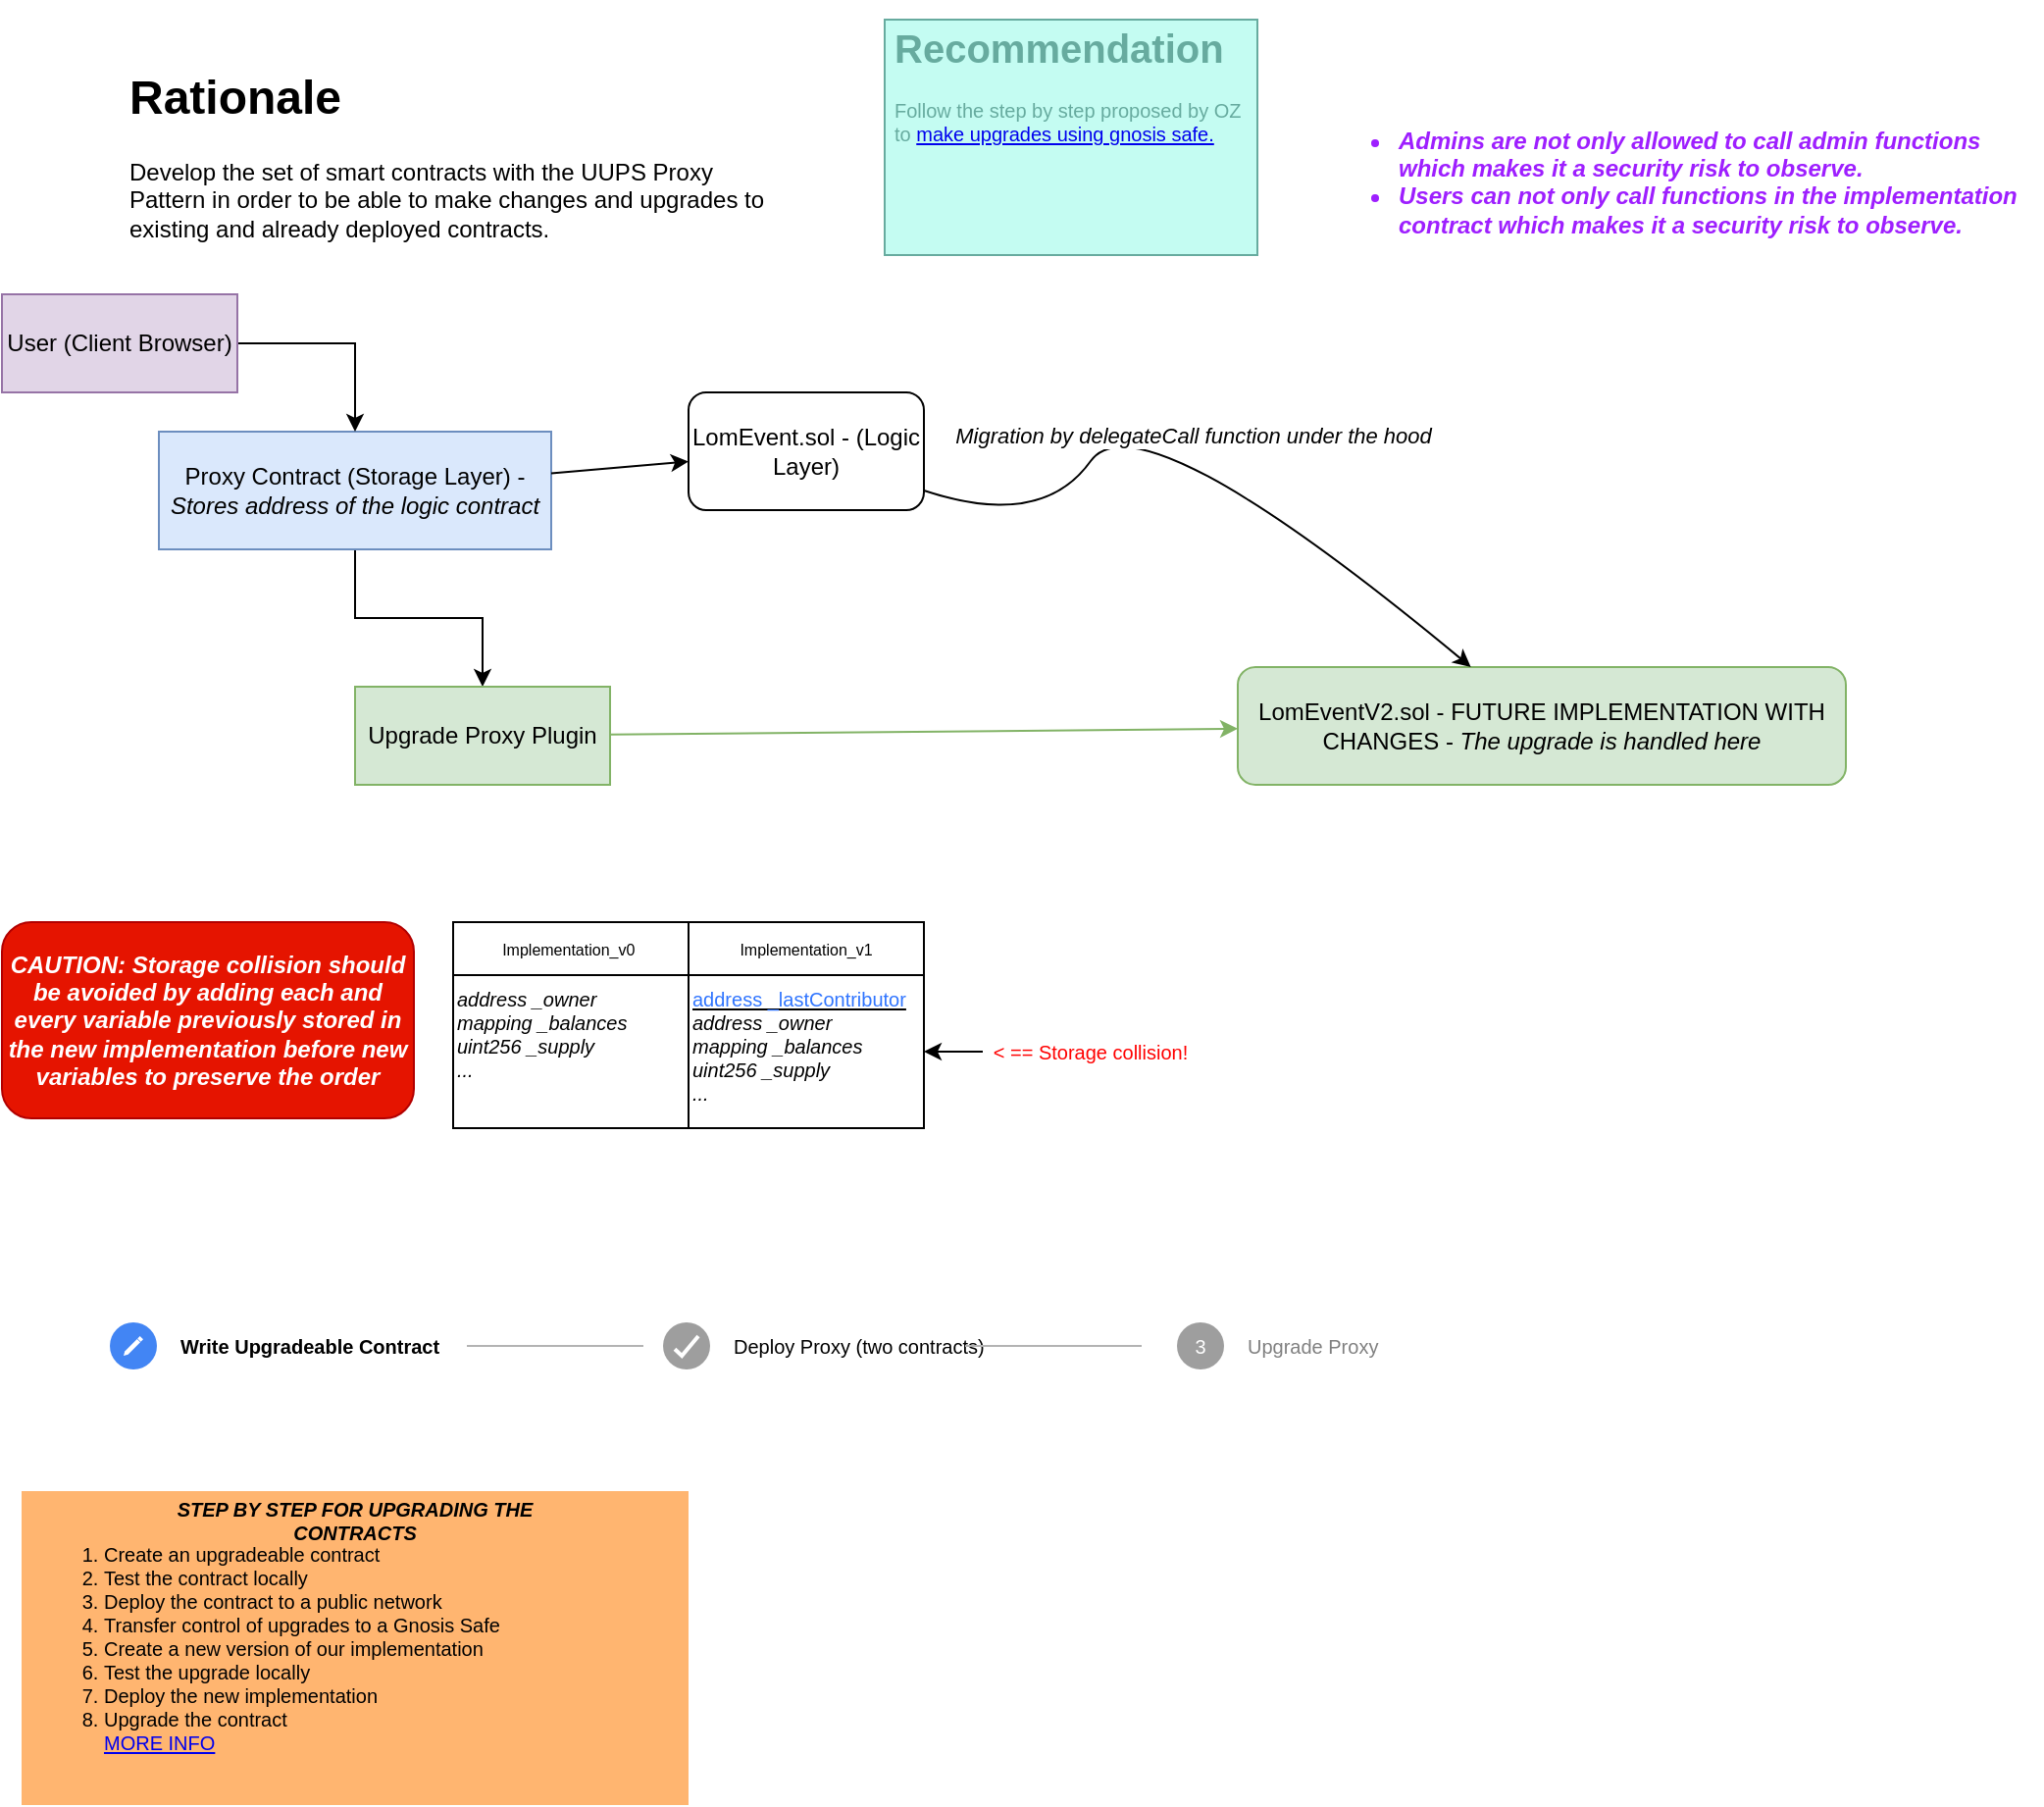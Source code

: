 <mxfile version="16.6.2" type="github">
  <diagram id="e8jkFNF5Zg61WflTOzRj" name="Page-1">
    <mxGraphModel dx="786" dy="713" grid="1" gridSize="10" guides="1" tooltips="1" connect="1" arrows="1" fold="1" page="1" pageScale="1" pageWidth="827" pageHeight="1169" math="0" shadow="0">
      <root>
        <mxCell id="0" />
        <mxCell id="1" parent="0" />
        <mxCell id="kIaiU6BiIj92qUV8aG6d-1" value="LomEvent.sol - (Logic Layer)" style="rounded=1;whiteSpace=wrap;html=1;" parent="1" vertex="1">
          <mxGeometry x="380" y="200" width="120" height="60" as="geometry" />
        </mxCell>
        <mxCell id="kIaiU6BiIj92qUV8aG6d-2" value="&lt;h1&gt;Rationale&lt;/h1&gt;&lt;p&gt;Develop the set of smart contracts with the UUPS Proxy Pattern in order to be able to make changes and upgrades to existing and already deployed contracts.&lt;/p&gt;" style="text;html=1;strokeColor=none;fillColor=none;spacing=5;spacingTop=-20;whiteSpace=wrap;overflow=hidden;rounded=0;" parent="1" vertex="1">
          <mxGeometry x="90" y="30" width="340" height="120" as="geometry" />
        </mxCell>
        <mxCell id="0eufFFK7EkwMoYL5c9lA-9" style="edgeStyle=orthogonalEdgeStyle;rounded=0;orthogonalLoop=1;jettySize=auto;html=1;exitX=0.5;exitY=1;exitDx=0;exitDy=0;" parent="1" source="kIaiU6BiIj92qUV8aG6d-3" target="0eufFFK7EkwMoYL5c9lA-6" edge="1">
          <mxGeometry relative="1" as="geometry" />
        </mxCell>
        <mxCell id="kIaiU6BiIj92qUV8aG6d-3" value="Proxy Contract (Storage Layer) - &lt;i&gt;Stores address of the logic contract&lt;/i&gt;" style="text;html=1;strokeColor=#6c8ebf;fillColor=#dae8fc;align=center;verticalAlign=middle;whiteSpace=wrap;rounded=0;" parent="1" vertex="1">
          <mxGeometry x="110" y="220" width="200" height="60" as="geometry" />
        </mxCell>
        <mxCell id="kIaiU6BiIj92qUV8aG6d-5" value="&lt;ul&gt;&lt;li&gt;&lt;span style=&quot;font-style: italic ; text-align: center&quot;&gt;Admins are not only allowed to call admin functions which makes it a security risk to observe.&lt;/span&gt;&lt;br&gt;&lt;/li&gt;&lt;li&gt;&lt;i&gt;Users can not only call functions in the implementation contract which makes it a security risk to observe.&lt;/i&gt;&lt;/li&gt;&lt;/ul&gt;" style="text;strokeColor=none;fillColor=none;html=1;whiteSpace=wrap;verticalAlign=middle;overflow=hidden;fontColor=#9E1FFF;fontStyle=1" parent="1" vertex="1">
          <mxGeometry x="700" y="50" width="370" height="80" as="geometry" />
        </mxCell>
        <mxCell id="0eufFFK7EkwMoYL5c9lA-1" value="LomEventV2.sol - FUTURE IMPLEMENTATION WITH CHANGES - &lt;i&gt;The upgrade is handled here&lt;/i&gt;" style="rounded=1;whiteSpace=wrap;html=1;fillColor=#d5e8d4;strokeColor=#82b366;" parent="1" vertex="1">
          <mxGeometry x="660" y="340" width="310" height="60" as="geometry" />
        </mxCell>
        <mxCell id="0eufFFK7EkwMoYL5c9lA-2" value="" style="endArrow=classic;html=1;rounded=0;" parent="1" source="kIaiU6BiIj92qUV8aG6d-3" target="kIaiU6BiIj92qUV8aG6d-1" edge="1">
          <mxGeometry width="50" height="50" relative="1" as="geometry">
            <mxPoint x="380" y="320" as="sourcePoint" />
            <mxPoint x="430" y="270" as="targetPoint" />
          </mxGeometry>
        </mxCell>
        <mxCell id="0eufFFK7EkwMoYL5c9lA-3" value="" style="endArrow=classic;html=1;rounded=0;fillColor=#d5e8d4;strokeColor=#82b366;" parent="1" source="0eufFFK7EkwMoYL5c9lA-6" target="0eufFFK7EkwMoYL5c9lA-1" edge="1">
          <mxGeometry width="50" height="50" relative="1" as="geometry">
            <mxPoint x="320" y="262.5" as="sourcePoint" />
            <mxPoint x="530" y="245" as="targetPoint" />
          </mxGeometry>
        </mxCell>
        <mxCell id="0eufFFK7EkwMoYL5c9lA-6" value="Upgrade Proxy Plugin" style="text;html=1;strokeColor=#82b366;fillColor=#d5e8d4;align=center;verticalAlign=middle;whiteSpace=wrap;rounded=0;" parent="1" vertex="1">
          <mxGeometry x="210" y="350" width="130" height="50" as="geometry" />
        </mxCell>
        <mxCell id="0eufFFK7EkwMoYL5c9lA-8" style="edgeStyle=orthogonalEdgeStyle;rounded=0;orthogonalLoop=1;jettySize=auto;html=1;exitX=1;exitY=0.5;exitDx=0;exitDy=0;" parent="1" source="0eufFFK7EkwMoYL5c9lA-7" target="kIaiU6BiIj92qUV8aG6d-3" edge="1">
          <mxGeometry relative="1" as="geometry" />
        </mxCell>
        <mxCell id="0eufFFK7EkwMoYL5c9lA-7" value="User (Client Browser)" style="text;html=1;strokeColor=#9673a6;fillColor=#e1d5e7;align=center;verticalAlign=middle;whiteSpace=wrap;rounded=0;" parent="1" vertex="1">
          <mxGeometry x="30" y="150" width="120" height="50" as="geometry" />
        </mxCell>
        <mxCell id="0eufFFK7EkwMoYL5c9lA-10" value="&lt;i&gt;Migration by delegateCall function under the hood&lt;/i&gt;" style="curved=1;endArrow=classic;html=1;rounded=0;" parent="1" source="kIaiU6BiIj92qUV8aG6d-1" target="0eufFFK7EkwMoYL5c9lA-1" edge="1">
          <mxGeometry width="50" height="50" relative="1" as="geometry">
            <mxPoint x="560" y="250" as="sourcePoint" />
            <mxPoint x="610" y="200" as="targetPoint" />
            <Array as="points">
              <mxPoint x="560" y="270" />
              <mxPoint x="610" y="200" />
            </Array>
          </mxGeometry>
        </mxCell>
        <mxCell id="0eufFFK7EkwMoYL5c9lA-11" value="CAUTION: Storage collision should be avoided by adding each and every variable previously stored in the new implementation before new variables to preserve the order" style="rounded=1;whiteSpace=wrap;html=1;fillColor=#e51400;strokeColor=#B20000;fontColor=#ffffff;fontStyle=3" parent="1" vertex="1">
          <mxGeometry x="30" y="470" width="210" height="100" as="geometry" />
        </mxCell>
        <mxCell id="0eufFFK7EkwMoYL5c9lA-20" value="" style="shape=table;startSize=0;container=1;collapsible=0;childLayout=tableLayout;" parent="1" vertex="1">
          <mxGeometry x="260" y="470" width="240" height="105" as="geometry" />
        </mxCell>
        <mxCell id="0eufFFK7EkwMoYL5c9lA-21" value="" style="shape=tableRow;horizontal=0;startSize=0;swimlaneHead=0;swimlaneBody=0;top=0;left=0;bottom=0;right=0;collapsible=0;dropTarget=0;fillColor=none;points=[[0,0.5],[1,0.5]];portConstraint=eastwest;" parent="0eufFFK7EkwMoYL5c9lA-20" vertex="1">
          <mxGeometry width="240" height="27" as="geometry" />
        </mxCell>
        <mxCell id="0eufFFK7EkwMoYL5c9lA-22" value="Implementation_v0&lt;span style=&quot;white-space: pre; font-size: 8px;&quot;&gt; &lt;/span&gt;" style="shape=partialRectangle;html=1;whiteSpace=wrap;connectable=0;overflow=hidden;fillColor=none;top=0;left=0;bottom=0;right=0;pointerEvents=1;fontSize=8;" parent="0eufFFK7EkwMoYL5c9lA-21" vertex="1">
          <mxGeometry width="120" height="27" as="geometry">
            <mxRectangle width="120" height="27" as="alternateBounds" />
          </mxGeometry>
        </mxCell>
        <mxCell id="0eufFFK7EkwMoYL5c9lA-23" value="&lt;span style=&quot;font-size: 8px;&quot;&gt;Implementation_v1&lt;/span&gt;" style="shape=partialRectangle;html=1;whiteSpace=wrap;connectable=0;overflow=hidden;fillColor=none;top=0;left=0;bottom=0;right=0;pointerEvents=1;fontSize=8;" parent="0eufFFK7EkwMoYL5c9lA-21" vertex="1">
          <mxGeometry x="120" width="120" height="27" as="geometry">
            <mxRectangle width="120" height="27" as="alternateBounds" />
          </mxGeometry>
        </mxCell>
        <mxCell id="0eufFFK7EkwMoYL5c9lA-24" value="" style="shape=tableRow;horizontal=0;startSize=0;swimlaneHead=0;swimlaneBody=0;top=0;left=0;bottom=0;right=0;collapsible=0;dropTarget=0;fillColor=none;points=[[0,0.5],[1,0.5]];portConstraint=eastwest;" parent="0eufFFK7EkwMoYL5c9lA-20" vertex="1">
          <mxGeometry y="27" width="240" height="78" as="geometry" />
        </mxCell>
        <mxCell id="0eufFFK7EkwMoYL5c9lA-25" value="&lt;i&gt;address _owner&lt;br style=&quot;font-size: 10px&quot;&gt;mapping _balances&lt;br style=&quot;font-size: 10px&quot;&gt;uint256 _supply&lt;br style=&quot;font-size: 10px&quot;&gt;...&lt;/i&gt;" style="shape=partialRectangle;html=1;whiteSpace=wrap;connectable=0;overflow=hidden;fillColor=none;top=0;left=0;bottom=0;right=0;pointerEvents=1;fontSize=10;verticalAlign=top;align=left;" parent="0eufFFK7EkwMoYL5c9lA-24" vertex="1">
          <mxGeometry width="120" height="78" as="geometry">
            <mxRectangle width="120" height="78" as="alternateBounds" />
          </mxGeometry>
        </mxCell>
        <mxCell id="0eufFFK7EkwMoYL5c9lA-26" value="&lt;u&gt;&lt;font color=&quot;#3075ff&quot;&gt;address _lastContributor&lt;/font&gt;&lt;/u&gt;&lt;br style=&quot;font-size: 10px&quot;&gt;&lt;i&gt;address _owner&lt;br style=&quot;font-size: 10px&quot;&gt;mapping _balances&lt;br style=&quot;font-size: 10px&quot;&gt;uint256 _supply&lt;br style=&quot;font-size: 10px&quot;&gt;...&lt;/i&gt;" style="shape=partialRectangle;html=1;whiteSpace=wrap;connectable=0;overflow=hidden;fillColor=none;top=0;left=0;bottom=0;right=0;pointerEvents=1;fontSize=10;verticalAlign=top;align=left;" parent="0eufFFK7EkwMoYL5c9lA-24" vertex="1">
          <mxGeometry x="120" width="120" height="78" as="geometry">
            <mxRectangle width="120" height="78" as="alternateBounds" />
          </mxGeometry>
        </mxCell>
        <mxCell id="0eufFFK7EkwMoYL5c9lA-29" style="edgeStyle=orthogonalEdgeStyle;rounded=0;orthogonalLoop=1;jettySize=auto;html=1;exitX=0;exitY=0.5;exitDx=0;exitDy=0;fontSize=10;fontColor=#FF0000;" parent="1" source="0eufFFK7EkwMoYL5c9lA-28" target="0eufFFK7EkwMoYL5c9lA-24" edge="1">
          <mxGeometry relative="1" as="geometry" />
        </mxCell>
        <mxCell id="0eufFFK7EkwMoYL5c9lA-28" value="&amp;lt; == Storage collision!" style="text;html=1;strokeColor=none;fillColor=none;align=center;verticalAlign=middle;whiteSpace=wrap;rounded=0;fontSize=10;fontColor=#FF0000;" parent="1" vertex="1">
          <mxGeometry x="530" y="521" width="110" height="30" as="geometry" />
        </mxCell>
        <mxCell id="0eufFFK7EkwMoYL5c9lA-30" value="" style="shape=rect;strokeColor=none;fillColor=#ffffff;fontSize=10;fontColor=#FF0000;" parent="1" vertex="1">
          <mxGeometry x="61" y="650" width="704" height="72" as="geometry" />
        </mxCell>
        <mxCell id="0eufFFK7EkwMoYL5c9lA-31" value="Write Upgradeable Contract" style="shape=ellipse;strokeColor=none;fillColor=#4285F4;fontColor=#000000;labelPosition=right;align=left;spacingLeft=10;fontStyle=1;fontSize=10;" parent="0eufFFK7EkwMoYL5c9lA-30" vertex="1">
          <mxGeometry width="24" height="24" relative="1" as="geometry">
            <mxPoint x="24" y="24" as="offset" />
          </mxGeometry>
        </mxCell>
        <mxCell id="0eufFFK7EkwMoYL5c9lA-32" value="" style="dashed=0;shape=mxgraph.gmdl.edit;strokeColor=none;fillColor=#ffffff;fontSize=10;fontColor=#FF0000;" parent="0eufFFK7EkwMoYL5c9lA-31" vertex="1">
          <mxGeometry x="0.5" y="0.5" width="10" height="10" relative="1" as="geometry">
            <mxPoint x="-5" y="-5" as="offset" />
          </mxGeometry>
        </mxCell>
        <mxCell id="0eufFFK7EkwMoYL5c9lA-33" value="" style="shape=line;strokeColor=#b3b3b3;fontSize=10;fontColor=#FF0000;" parent="0eufFFK7EkwMoYL5c9lA-30" vertex="1">
          <mxGeometry width="90" height="10" relative="1" as="geometry">
            <mxPoint x="206" y="31" as="offset" />
          </mxGeometry>
        </mxCell>
        <mxCell id="0eufFFK7EkwMoYL5c9lA-34" value="Deploy Proxy (two contracts)" style="shape=ellipse;strokeColor=none;fillColor=#9e9e9e;fontColor=#000000;labelPosition=right;align=left;spacingLeft=10;fontSize=10;" parent="0eufFFK7EkwMoYL5c9lA-30" vertex="1">
          <mxGeometry width="24" height="24" relative="1" as="geometry">
            <mxPoint x="306" y="24" as="offset" />
          </mxGeometry>
        </mxCell>
        <mxCell id="0eufFFK7EkwMoYL5c9lA-35" value="" style="dashed=0;shape=mxgraph.gmdl.check;strokeColor=#ffffff;strokeWidth=2;fontSize=10;fontColor=#FF0000;" parent="0eufFFK7EkwMoYL5c9lA-34" vertex="1">
          <mxGeometry x="0.5" y="0.5" width="12" height="10" relative="1" as="geometry">
            <mxPoint x="-6" y="-5" as="offset" />
          </mxGeometry>
        </mxCell>
        <mxCell id="0eufFFK7EkwMoYL5c9lA-36" value="" style="shape=line;strokeColor=#b3b3b3;fontSize=10;fontColor=#FF0000;" parent="0eufFFK7EkwMoYL5c9lA-30" vertex="1">
          <mxGeometry width="90" height="10" relative="1" as="geometry">
            <mxPoint x="460" y="31" as="offset" />
          </mxGeometry>
        </mxCell>
        <mxCell id="0eufFFK7EkwMoYL5c9lA-37" value="3" style="shape=ellipse;strokeColor=none;fillColor=#9e9e9e;fontColor=#ffffff;fontSize=10;" parent="0eufFFK7EkwMoYL5c9lA-30" vertex="1">
          <mxGeometry width="24" height="24" relative="1" as="geometry">
            <mxPoint x="568" y="24" as="offset" />
          </mxGeometry>
        </mxCell>
        <mxCell id="0eufFFK7EkwMoYL5c9lA-38" value="Upgrade Proxy" style="shape=rect;strokeColor=none;fillColor=none;align=left;spacingLeft=10;fontColor=#808080;fontSize=10;" parent="0eufFFK7EkwMoYL5c9lA-30" vertex="1">
          <mxGeometry width="110" height="24" relative="1" as="geometry">
            <mxPoint x="592" y="24" as="offset" />
          </mxGeometry>
        </mxCell>
        <mxCell id="0eufFFK7EkwMoYL5c9lA-41" value="&lt;h1&gt;&lt;font color=&quot;#67ab9f&quot;&gt;Recommendation&lt;/font&gt;&lt;/h1&gt;&lt;p&gt;&lt;font color=&quot;#67ab9f&quot;&gt;Follow the step by step proposed by OZ to &lt;a href=&quot;https://forum.openzeppelin.com/t/openzeppelin-upgrades-step-by-step-tutorial-for-hardhat/3580&quot;&gt;make upgrades using gnosis safe.&lt;/a&gt;&lt;/font&gt;&lt;/p&gt;" style="text;html=1;strokeColor=#67AB9F;fillColor=#C4FCF2;spacing=5;spacingTop=-20;whiteSpace=wrap;overflow=hidden;rounded=0;fontSize=10;fontColor=#FF0000;strokeWidth=1;" parent="1" vertex="1">
          <mxGeometry x="480" y="10" width="190" height="120" as="geometry" />
        </mxCell>
        <mxCell id="0eufFFK7EkwMoYL5c9lA-60" value="" style="group" parent="1" vertex="1" connectable="0">
          <mxGeometry x="40" y="760" width="340" height="160" as="geometry" />
        </mxCell>
        <mxCell id="0eufFFK7EkwMoYL5c9lA-58" value="&lt;ol&gt;&lt;li&gt;&lt;span style=&quot;font-family: monospace ; font-size: 0px&quot;&gt;%3CmxGraphModel%3E%3Croot%3E%3CmxCell%20id%3D%220%22%2F%3E%3CmxCell%20id%3D%221%22%20parent%3D%220%22%2F%3E%3CmxCell%20id%3D%222%22%20value%3D%22Deploy%20the%20contract%20to%20a%20public%20network%22%20style%3D%22strokeColor%3Dinherit%3BfillColor%3Dinherit%3BgradientColor%3Dinherit%3BfontColor%3Dinherit%3Bhtml%3D1%3Bshadow%3D0%3Bdashed%3D0%3Bperimeter%3Dnone%3BwhiteSpace%3Dwrap%3BresizeWidth%3D1%3Balign%3Dleft%3Bspacing%3D10%3BfontSize%3D10%3B%22%20vertex%3D%221%22%20parent%3D%221%22%3E%3CmxGeometry%20x%3D%22100%22%20y%3D%22820%22%20width%3D%22200%22%20height%3D%2230%22%20as%3D%22geometry%22%2F%3E%3C%2FmxCell%3E%3CmxCell%20id%3D%223%22%20value%3D%22Trnasfer%20control%20of%20upgrades%20to%20a%20gnosis%20safe%22%20style%3D%22strokeColor%3Dinherit%3BfillColor%3Dinherit%3BgradientColor%3Dinherit%3BfontColor%3Dinherit%3Bhtml%3D1%3Bshadow%3D0%3Bdashed%3D0%3Bperimeter%3Dnone%3BwhiteSpace%3Dwrap%3BresizeWidth%3D1%3Balign%3Dleft%3Bspacing%3D10%3BfontSize%3D10%3B%22%20vertex%3D%221%22%20parent%3D%221%22%3E%3CmxGeometry%20x%3D%22100%22%20y%3D%22850%22%20width%3D%22200%22%20height%3D%2230%22%20as%3D%22geometry%22%2F%3E%3C%2FmxCell%3E%3CmxCell%20id%3D%224%22%20value%3D%22Create%20a%20new%20version%20of%20the%20implementation%22%20style%3D%22strokeColor%3Dinherit%3BfillColor%3Dinherit%3BgradientColor%3Dinherit%3BfontColor%3Dinherit%3Bhtml%3D1%3Bshadow%3D0%3Bdashed%3D0%3Bshape%3Dmxgraph.bootstrap.bottomButton%3BrSize%3D5%3Bperimeter%3Dnone%3BwhiteSpace%3Dwrap%3BresizeWidth%3D1%3BresizeHeight%3D0%3Balign%3Dleft%3Bspacing%3D10%3BfontSize%3D10%3B%22%20vertex%3D%221%22%20parent%3D%221%22%3E%3CmxGeometry%20x%3D%22100%22%20y%3D%22880%22%20width%3D%22200%22%20height%3D%2230%22%20as%3D%22geometry%22%2F%3E%3C%2FmxCell%3E%3C%2Froot%3E%3C%2FmxGraphModel%3&lt;/span&gt;Create an upgradeable contract&lt;/li&gt;&lt;li&gt;Test the contract locally&lt;/li&gt;&lt;li&gt;Deploy the contract to a public network&lt;/li&gt;&lt;li&gt;Transfer control of upgrades to a Gnosis Safe&lt;/li&gt;&lt;li&gt;Create a new version of our implementation&lt;/li&gt;&lt;li&gt;Test the upgrade locally&lt;/li&gt;&lt;li&gt;Deploy the new implementation&lt;/li&gt;&lt;li&gt;Upgrade the contract&lt;br&gt;&lt;a href=&quot;https://forum.openzeppelin.com/t/openzeppelin-upgrades-step-by-step-tutorial-for-hardhat/3580&quot;&gt;MORE INFO&lt;/a&gt;&lt;/li&gt;&lt;/ol&gt;" style="text;strokeColor=none;fillColor=#FFB570;html=1;whiteSpace=wrap;verticalAlign=middle;overflow=hidden;fontSize=10;fontColor=#000000;" parent="0eufFFK7EkwMoYL5c9lA-60" vertex="1">
          <mxGeometry width="340" height="160" as="geometry" />
        </mxCell>
        <mxCell id="0eufFFK7EkwMoYL5c9lA-59" value="STEP BY STEP FOR UPGRADING THE CONTRACTS" style="text;html=1;strokeColor=none;fillColor=none;align=center;verticalAlign=middle;whiteSpace=wrap;rounded=0;fontSize=10;fontColor=#000000;fontStyle=3" parent="0eufFFK7EkwMoYL5c9lA-60" vertex="1">
          <mxGeometry x="55" width="230" height="30" as="geometry" />
        </mxCell>
      </root>
    </mxGraphModel>
  </diagram>
</mxfile>
